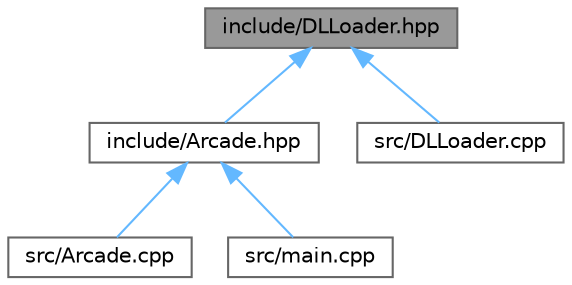 digraph "include/DLLoader.hpp"
{
 // LATEX_PDF_SIZE
  bgcolor="transparent";
  edge [fontname=Helvetica,fontsize=10,labelfontname=Helvetica,labelfontsize=10];
  node [fontname=Helvetica,fontsize=10,shape=box,height=0.2,width=0.4];
  Node1 [label="include/DLLoader.hpp",height=0.2,width=0.4,color="gray40", fillcolor="grey60", style="filled", fontcolor="black",tooltip="Ce fichier est l'encapsulation de <dlfcn.h> en C."];
  Node1 -> Node2 [dir="back",color="steelblue1",style="solid"];
  Node2 [label="include/Arcade.hpp",height=0.2,width=0.4,color="grey40", fillcolor="white", style="filled",URL="$Arcade_8hpp.html",tooltip="Ce fichier est le 'core' de l'arcade, c'est lui qui fait la jointure entre IGraphics et IGames."];
  Node2 -> Node3 [dir="back",color="steelblue1",style="solid"];
  Node3 [label="src/Arcade.cpp",height=0.2,width=0.4,color="grey40", fillcolor="white", style="filled",URL="$Arcade_8cpp.html",tooltip=" "];
  Node2 -> Node4 [dir="back",color="steelblue1",style="solid"];
  Node4 [label="src/main.cpp",height=0.2,width=0.4,color="grey40", fillcolor="white", style="filled",URL="$main_8cpp.html",tooltip=" "];
  Node1 -> Node5 [dir="back",color="steelblue1",style="solid"];
  Node5 [label="src/DLLoader.cpp",height=0.2,width=0.4,color="grey40", fillcolor="white", style="filled",URL="$DLLoader_8cpp.html",tooltip=" "];
}
